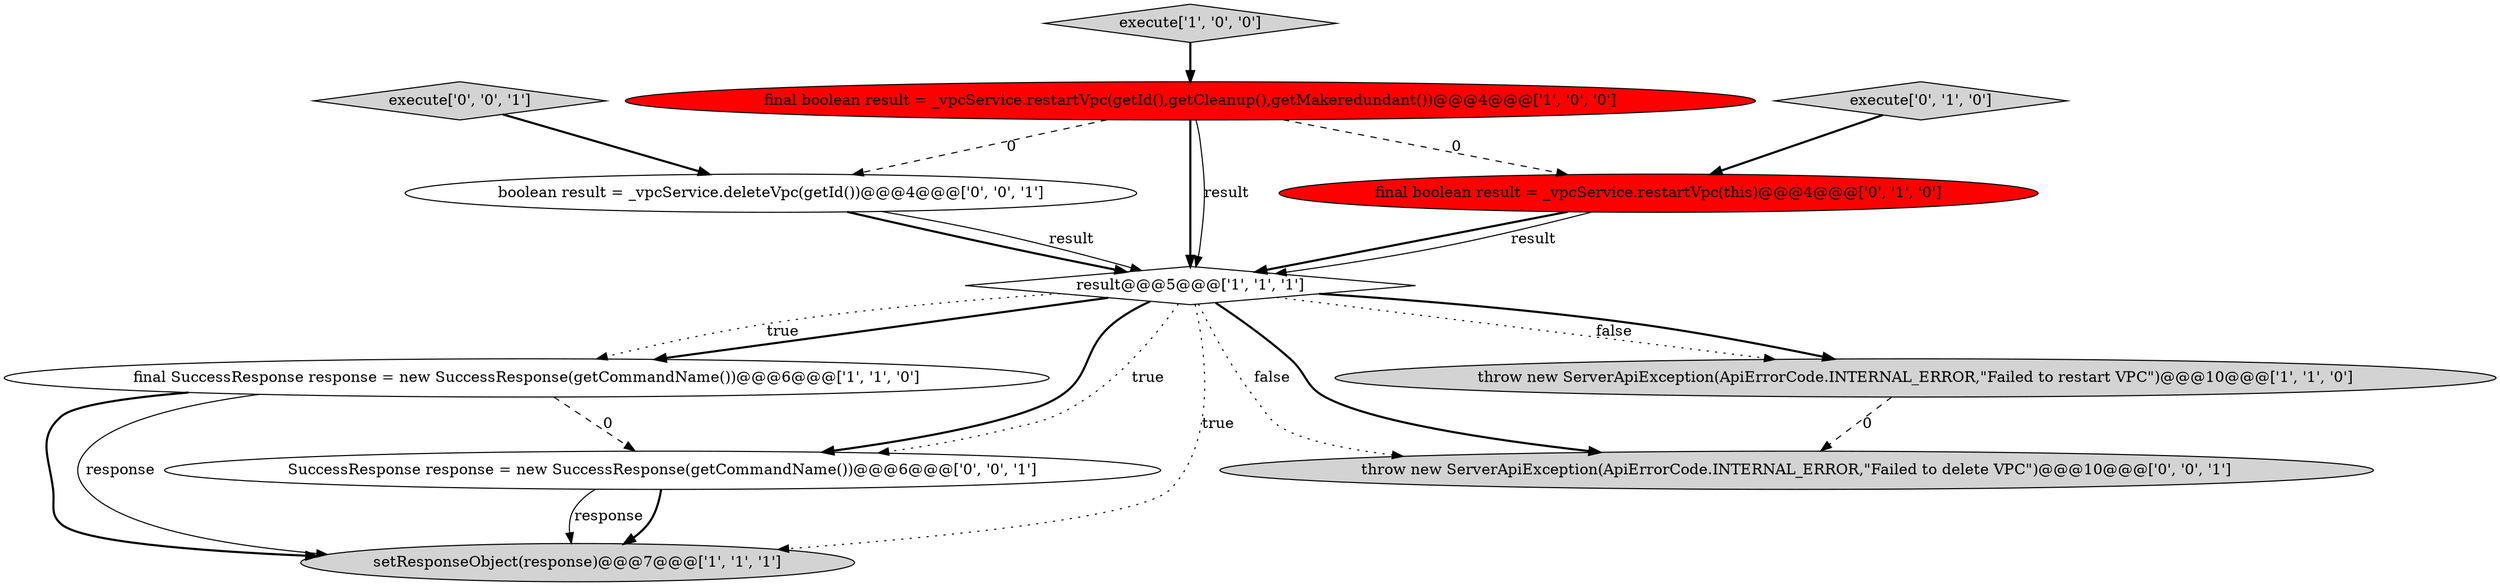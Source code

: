 digraph {
10 [style = filled, label = "SuccessResponse response = new SuccessResponse(getCommandName())@@@6@@@['0', '0', '1']", fillcolor = white, shape = ellipse image = "AAA0AAABBB3BBB"];
9 [style = filled, label = "boolean result = _vpcService.deleteVpc(getId())@@@4@@@['0', '0', '1']", fillcolor = white, shape = ellipse image = "AAA0AAABBB3BBB"];
8 [style = filled, label = "throw new ServerApiException(ApiErrorCode.INTERNAL_ERROR,\"Failed to delete VPC\")@@@10@@@['0', '0', '1']", fillcolor = lightgray, shape = ellipse image = "AAA0AAABBB3BBB"];
3 [style = filled, label = "setResponseObject(response)@@@7@@@['1', '1', '1']", fillcolor = lightgray, shape = ellipse image = "AAA0AAABBB1BBB"];
0 [style = filled, label = "final SuccessResponse response = new SuccessResponse(getCommandName())@@@6@@@['1', '1', '0']", fillcolor = white, shape = ellipse image = "AAA0AAABBB1BBB"];
6 [style = filled, label = "final boolean result = _vpcService.restartVpc(this)@@@4@@@['0', '1', '0']", fillcolor = red, shape = ellipse image = "AAA1AAABBB2BBB"];
1 [style = filled, label = "final boolean result = _vpcService.restartVpc(getId(),getCleanup(),getMakeredundant())@@@4@@@['1', '0', '0']", fillcolor = red, shape = ellipse image = "AAA1AAABBB1BBB"];
2 [style = filled, label = "execute['1', '0', '0']", fillcolor = lightgray, shape = diamond image = "AAA0AAABBB1BBB"];
7 [style = filled, label = "execute['0', '1', '0']", fillcolor = lightgray, shape = diamond image = "AAA0AAABBB2BBB"];
4 [style = filled, label = "result@@@5@@@['1', '1', '1']", fillcolor = white, shape = diamond image = "AAA0AAABBB1BBB"];
11 [style = filled, label = "execute['0', '0', '1']", fillcolor = lightgray, shape = diamond image = "AAA0AAABBB3BBB"];
5 [style = filled, label = "throw new ServerApiException(ApiErrorCode.INTERNAL_ERROR,\"Failed to restart VPC\")@@@10@@@['1', '1', '0']", fillcolor = lightgray, shape = ellipse image = "AAA0AAABBB1BBB"];
0->3 [style = bold, label=""];
4->10 [style = bold, label=""];
1->4 [style = bold, label=""];
4->10 [style = dotted, label="true"];
2->1 [style = bold, label=""];
9->4 [style = bold, label=""];
4->0 [style = dotted, label="true"];
4->5 [style = dotted, label="false"];
10->3 [style = bold, label=""];
1->9 [style = dashed, label="0"];
1->4 [style = solid, label="result"];
11->9 [style = bold, label=""];
4->8 [style = dotted, label="false"];
9->4 [style = solid, label="result"];
0->10 [style = dashed, label="0"];
4->0 [style = bold, label=""];
6->4 [style = bold, label=""];
4->3 [style = dotted, label="true"];
0->3 [style = solid, label="response"];
1->6 [style = dashed, label="0"];
7->6 [style = bold, label=""];
5->8 [style = dashed, label="0"];
6->4 [style = solid, label="result"];
4->8 [style = bold, label=""];
4->5 [style = bold, label=""];
10->3 [style = solid, label="response"];
}
